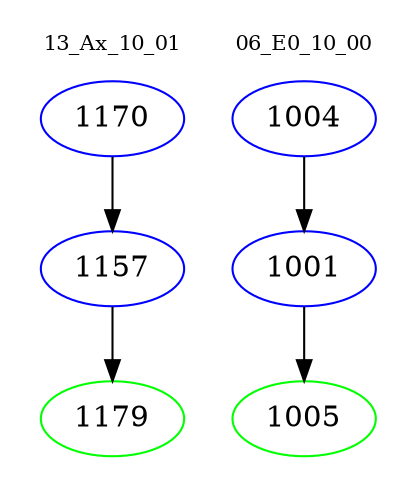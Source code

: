 digraph{
subgraph cluster_0 {
color = white
label = "13_Ax_10_01";
fontsize=10;
T0_1170 [label="1170", color="blue"]
T0_1170 -> T0_1157 [color="black"]
T0_1157 [label="1157", color="blue"]
T0_1157 -> T0_1179 [color="black"]
T0_1179 [label="1179", color="green"]
}
subgraph cluster_1 {
color = white
label = "06_E0_10_00";
fontsize=10;
T1_1004 [label="1004", color="blue"]
T1_1004 -> T1_1001 [color="black"]
T1_1001 [label="1001", color="blue"]
T1_1001 -> T1_1005 [color="black"]
T1_1005 [label="1005", color="green"]
}
}
